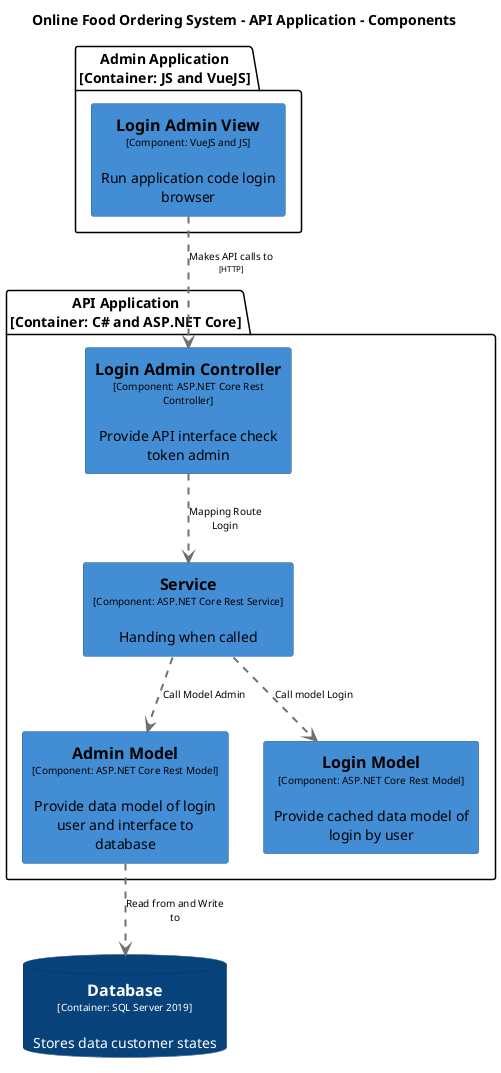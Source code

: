 @startuml(id=LoginComponentAdmin)
title Online Food Ordering System - API Application - Components

skinparam {
  shadowing false
  arrowFontSize 10
  defaultTextAlignment center
  wrapWidth 200
  maxMessageSize 100
}
hide stereotype
top to bottom direction
skinparam rectangle<<23>> {
  BackgroundColor #438dd5
  FontColor #000000
  BorderColor #2e6295
}
skinparam database<<34>> {
  BackgroundColor #08427b
  FontColor #ffffff
  BorderColor #052e56
}
skinparam rectangle<<14>> {
  BackgroundColor #438dd5
  FontColor #000000
  BorderColor #2e6295
}
skinparam rectangle<<26>> {
  BackgroundColor #438dd5
  FontColor #000000
  BorderColor #2e6295
}
skinparam rectangle<<27>> {
  BackgroundColor #438dd5
  FontColor #000000
  BorderColor #2e6295
}
skinparam rectangle<<18>> {
  BackgroundColor #438dd5
  FontColor #000000
  BorderColor #2e6295
}
database "==Database\n<size:10>[Container: SQL Server 2019]</size>\n\nStores data customer states" <<34>> as 34
package "API Application\n[Container: C# and ASP.NET Core]" {
  rectangle "==Admin Model\n<size:10>[Component: ASP.NET Core Rest Model]</size>\n\nProvide data model of login user and interface to database" <<26>> as 26
  rectangle "==Login Admin Controller\n<size:10>[Component: ASP.NET Core Rest Controller]</size>\n\nProvide API interface check token admin" <<18>> as 18
  rectangle "==Login Model\n<size:10>[Component: ASP.NET Core Rest Model]</size>\n\nProvide cached data model of login by user" <<27>> as 27
  rectangle "==Service\n<size:10>[Component: ASP.NET Core Rest Service]</size>\n\nHanding when called" <<23>> as 23
}
package "Admin Application\n[Container: JS and VueJS]" {
  rectangle "==Login Admin View\n<size:10>[Component: VueJS and JS]</size>\n\nRun application code login browser" <<14>> as 14
}
26 .[#707070,thickness=2].> 34 : "Read from and Write to"
18 .[#707070,thickness=2].> 23 : "Mapping Route Login"
14 .[#707070,thickness=2].> 18 : "Makes API calls to\n<size:8>[HTTP]</size>"
23 .[#707070,thickness=2].> 26 : "Call Model Admin"
23 .[#707070,thickness=2].> 27 : "Call model Login"
@enduml